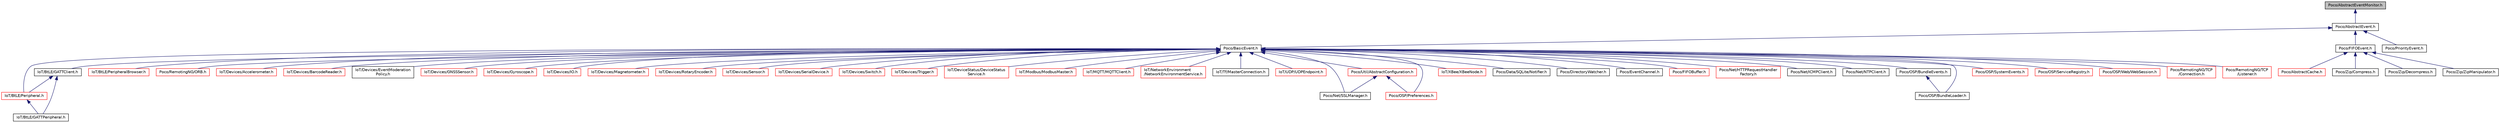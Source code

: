 digraph "Poco/AbstractEventMonitor.h"
{
 // LATEX_PDF_SIZE
  edge [fontname="Helvetica",fontsize="10",labelfontname="Helvetica",labelfontsize="10"];
  node [fontname="Helvetica",fontsize="10",shape=record];
  Node1 [label="Poco/AbstractEventMonitor.h",height=0.2,width=0.4,color="black", fillcolor="grey75", style="filled", fontcolor="black",tooltip=" "];
  Node1 -> Node2 [dir="back",color="midnightblue",fontsize="10",style="solid",fontname="Helvetica"];
  Node2 [label="Poco/AbstractEvent.h",height=0.2,width=0.4,color="black", fillcolor="white", style="filled",URL="$AbstractEvent_8h.html",tooltip=" "];
  Node2 -> Node3 [dir="back",color="midnightblue",fontsize="10",style="solid",fontname="Helvetica"];
  Node3 [label="Poco/BasicEvent.h",height=0.2,width=0.4,color="black", fillcolor="white", style="filled",URL="$BasicEvent_8h.html",tooltip=" "];
  Node3 -> Node4 [dir="back",color="midnightblue",fontsize="10",style="solid",fontname="Helvetica"];
  Node4 [label="IoT/BtLE/GATTClient.h",height=0.2,width=0.4,color="black", fillcolor="white", style="filled",URL="$GATTClient_8h.html",tooltip=" "];
  Node4 -> Node5 [dir="back",color="midnightblue",fontsize="10",style="solid",fontname="Helvetica"];
  Node5 [label="IoT/BtLE/Peripheral.h",height=0.2,width=0.4,color="red", fillcolor="white", style="filled",URL="$Peripheral_8h.html",tooltip=" "];
  Node5 -> Node8 [dir="back",color="midnightblue",fontsize="10",style="solid",fontname="Helvetica"];
  Node8 [label="IoT/BtLE/GATTPeripheral.h",height=0.2,width=0.4,color="black", fillcolor="white", style="filled",URL="$GATTPeripheral_8h.html",tooltip=" "];
  Node4 -> Node8 [dir="back",color="midnightblue",fontsize="10",style="solid",fontname="Helvetica"];
  Node3 -> Node5 [dir="back",color="midnightblue",fontsize="10",style="solid",fontname="Helvetica"];
  Node3 -> Node19 [dir="back",color="midnightblue",fontsize="10",style="solid",fontname="Helvetica"];
  Node19 [label="IoT/BtLE/PeripheralBrowser.h",height=0.2,width=0.4,color="red", fillcolor="white", style="filled",URL="$PeripheralBrowser_8h.html",tooltip=" "];
  Node3 -> Node27 [dir="back",color="midnightblue",fontsize="10",style="solid",fontname="Helvetica"];
  Node27 [label="Poco/RemotingNG/ORB.h",height=0.2,width=0.4,color="red", fillcolor="white", style="filled",URL="$ORB_8h.html",tooltip=" "];
  Node3 -> Node50 [dir="back",color="midnightblue",fontsize="10",style="solid",fontname="Helvetica"];
  Node50 [label="IoT/Devices/Accelerometer.h",height=0.2,width=0.4,color="red", fillcolor="white", style="filled",URL="$Accelerometer_8h.html",tooltip=" "];
  Node3 -> Node57 [dir="back",color="midnightblue",fontsize="10",style="solid",fontname="Helvetica"];
  Node57 [label="IoT/Devices/BarcodeReader.h",height=0.2,width=0.4,color="red", fillcolor="white", style="filled",URL="$BarcodeReader_8h.html",tooltip=" "];
  Node3 -> Node64 [dir="back",color="midnightblue",fontsize="10",style="solid",fontname="Helvetica"];
  Node64 [label="IoT/Devices/EventModeration\lPolicy.h",height=0.2,width=0.4,color="black", fillcolor="white", style="filled",URL="$EventModerationPolicy_8h.html",tooltip=" "];
  Node3 -> Node65 [dir="back",color="midnightblue",fontsize="10",style="solid",fontname="Helvetica"];
  Node65 [label="IoT/Devices/GNSSSensor.h",height=0.2,width=0.4,color="red", fillcolor="white", style="filled",URL="$GNSSSensor_8h.html",tooltip=" "];
  Node3 -> Node74 [dir="back",color="midnightblue",fontsize="10",style="solid",fontname="Helvetica"];
  Node74 [label="IoT/Devices/Gyroscope.h",height=0.2,width=0.4,color="red", fillcolor="white", style="filled",URL="$Gyroscope_8h.html",tooltip=" "];
  Node3 -> Node81 [dir="back",color="midnightblue",fontsize="10",style="solid",fontname="Helvetica"];
  Node81 [label="IoT/Devices/IO.h",height=0.2,width=0.4,color="red", fillcolor="white", style="filled",URL="$IO_8h.html",tooltip=" "];
  Node3 -> Node86 [dir="back",color="midnightblue",fontsize="10",style="solid",fontname="Helvetica"];
  Node86 [label="IoT/Devices/Magnetometer.h",height=0.2,width=0.4,color="red", fillcolor="white", style="filled",URL="$Magnetometer_8h.html",tooltip=" "];
  Node3 -> Node93 [dir="back",color="midnightblue",fontsize="10",style="solid",fontname="Helvetica"];
  Node93 [label="IoT/Devices/RotaryEncoder.h",height=0.2,width=0.4,color="red", fillcolor="white", style="filled",URL="$RotaryEncoder_8h.html",tooltip=" "];
  Node3 -> Node98 [dir="back",color="midnightblue",fontsize="10",style="solid",fontname="Helvetica"];
  Node98 [label="IoT/Devices/Sensor.h",height=0.2,width=0.4,color="red", fillcolor="white", style="filled",URL="$Sensor_8h.html",tooltip=" "];
  Node3 -> Node103 [dir="back",color="midnightblue",fontsize="10",style="solid",fontname="Helvetica"];
  Node103 [label="IoT/Devices/SerialDevice.h",height=0.2,width=0.4,color="red", fillcolor="white", style="filled",URL="$SerialDevice_8h.html",tooltip=" "];
  Node3 -> Node108 [dir="back",color="midnightblue",fontsize="10",style="solid",fontname="Helvetica"];
  Node108 [label="IoT/Devices/Switch.h",height=0.2,width=0.4,color="red", fillcolor="white", style="filled",URL="$Switch_8h.html",tooltip=" "];
  Node3 -> Node113 [dir="back",color="midnightblue",fontsize="10",style="solid",fontname="Helvetica"];
  Node113 [label="IoT/Devices/Trigger.h",height=0.2,width=0.4,color="red", fillcolor="white", style="filled",URL="$Trigger_8h.html",tooltip=" "];
  Node3 -> Node118 [dir="back",color="midnightblue",fontsize="10",style="solid",fontname="Helvetica"];
  Node118 [label="IoT/DeviceStatus/DeviceStatus\lService.h",height=0.2,width=0.4,color="red", fillcolor="white", style="filled",URL="$DeviceStatusService_8h.html",tooltip=" "];
  Node3 -> Node129 [dir="back",color="midnightblue",fontsize="10",style="solid",fontname="Helvetica"];
  Node129 [label="IoT/Modbus/ModbusMaster.h",height=0.2,width=0.4,color="red", fillcolor="white", style="filled",URL="$ModbusMaster_8h.html",tooltip=" "];
  Node3 -> Node191 [dir="back",color="midnightblue",fontsize="10",style="solid",fontname="Helvetica"];
  Node191 [label="IoT/MQTT/MQTTClient.h",height=0.2,width=0.4,color="red", fillcolor="white", style="filled",URL="$MQTTClient_8h.html",tooltip=" "];
  Node3 -> Node218 [dir="back",color="midnightblue",fontsize="10",style="solid",fontname="Helvetica"];
  Node218 [label="IoT/NetworkEnvironment\l/NetworkEnvironmentService.h",height=0.2,width=0.4,color="red", fillcolor="white", style="filled",URL="$NetworkEnvironmentService_8h.html",tooltip=" "];
  Node3 -> Node228 [dir="back",color="midnightblue",fontsize="10",style="solid",fontname="Helvetica"];
  Node228 [label="IoT/Tf/MasterConnection.h",height=0.2,width=0.4,color="black", fillcolor="white", style="filled",URL="$MasterConnection_8h.html",tooltip=" "];
  Node3 -> Node229 [dir="back",color="midnightblue",fontsize="10",style="solid",fontname="Helvetica"];
  Node229 [label="IoT/UDP/UDPEndpoint.h",height=0.2,width=0.4,color="red", fillcolor="white", style="filled",URL="$UDPEndpoint_8h.html",tooltip=" "];
  Node3 -> Node239 [dir="back",color="midnightblue",fontsize="10",style="solid",fontname="Helvetica"];
  Node239 [label="Poco/Util/AbstractConfiguration.h",height=0.2,width=0.4,color="red", fillcolor="white", style="filled",URL="$AbstractConfiguration_8h.html",tooltip=" "];
  Node239 -> Node276 [dir="back",color="midnightblue",fontsize="10",style="solid",fontname="Helvetica"];
  Node276 [label="Poco/Net/SSLManager.h",height=0.2,width=0.4,color="black", fillcolor="white", style="filled",URL="$SSLManager_8h.html",tooltip=" "];
  Node239 -> Node270 [dir="back",color="midnightblue",fontsize="10",style="solid",fontname="Helvetica"];
  Node270 [label="Poco/OSP/Preferences.h",height=0.2,width=0.4,color="red", fillcolor="white", style="filled",URL="$Preferences_8h.html",tooltip=" "];
  Node3 -> Node285 [dir="back",color="midnightblue",fontsize="10",style="solid",fontname="Helvetica"];
  Node285 [label="IoT/XBee/XBeeNode.h",height=0.2,width=0.4,color="red", fillcolor="white", style="filled",URL="$XBeeNode_8h.html",tooltip=" "];
  Node3 -> Node323 [dir="back",color="midnightblue",fontsize="10",style="solid",fontname="Helvetica"];
  Node323 [label="Poco/Data/SQLite/Notifier.h",height=0.2,width=0.4,color="black", fillcolor="white", style="filled",URL="$Notifier_8h.html",tooltip=" "];
  Node3 -> Node324 [dir="back",color="midnightblue",fontsize="10",style="solid",fontname="Helvetica"];
  Node324 [label="Poco/DirectoryWatcher.h",height=0.2,width=0.4,color="black", fillcolor="white", style="filled",URL="$DirectoryWatcher_8h.html",tooltip=" "];
  Node3 -> Node325 [dir="back",color="midnightblue",fontsize="10",style="solid",fontname="Helvetica"];
  Node325 [label="Poco/EventChannel.h",height=0.2,width=0.4,color="black", fillcolor="white", style="filled",URL="$EventChannel_8h.html",tooltip=" "];
  Node3 -> Node326 [dir="back",color="midnightblue",fontsize="10",style="solid",fontname="Helvetica"];
  Node326 [label="Poco/FIFOBuffer.h",height=0.2,width=0.4,color="red", fillcolor="white", style="filled",URL="$FIFOBuffer_8h.html",tooltip=" "];
  Node3 -> Node370 [dir="back",color="midnightblue",fontsize="10",style="solid",fontname="Helvetica"];
  Node370 [label="Poco/Net/HTTPRequestHandler\lFactory.h",height=0.2,width=0.4,color="red", fillcolor="white", style="filled",URL="$HTTPRequestHandlerFactory_8h.html",tooltip=" "];
  Node3 -> Node372 [dir="back",color="midnightblue",fontsize="10",style="solid",fontname="Helvetica"];
  Node372 [label="Poco/Net/ICMPClient.h",height=0.2,width=0.4,color="black", fillcolor="white", style="filled",URL="$ICMPClient_8h.html",tooltip=" "];
  Node3 -> Node373 [dir="back",color="midnightblue",fontsize="10",style="solid",fontname="Helvetica"];
  Node373 [label="Poco/Net/NTPClient.h",height=0.2,width=0.4,color="black", fillcolor="white", style="filled",URL="$NTPClient_8h.html",tooltip=" "];
  Node3 -> Node276 [dir="back",color="midnightblue",fontsize="10",style="solid",fontname="Helvetica"];
  Node3 -> Node263 [dir="back",color="midnightblue",fontsize="10",style="solid",fontname="Helvetica"];
  Node263 [label="Poco/OSP/BundleEvents.h",height=0.2,width=0.4,color="black", fillcolor="white", style="filled",URL="$BundleEvents_8h.html",tooltip=" "];
  Node263 -> Node247 [dir="back",color="midnightblue",fontsize="10",style="solid",fontname="Helvetica"];
  Node247 [label="Poco/OSP/BundleLoader.h",height=0.2,width=0.4,color="black", fillcolor="white", style="filled",URL="$BundleLoader_8h.html",tooltip=" "];
  Node3 -> Node247 [dir="back",color="midnightblue",fontsize="10",style="solid",fontname="Helvetica"];
  Node3 -> Node265 [dir="back",color="midnightblue",fontsize="10",style="solid",fontname="Helvetica"];
  Node265 [label="Poco/OSP/SystemEvents.h",height=0.2,width=0.4,color="red", fillcolor="white", style="filled",URL="$SystemEvents_8h.html",tooltip=" "];
  Node3 -> Node270 [dir="back",color="midnightblue",fontsize="10",style="solid",fontname="Helvetica"];
  Node3 -> Node374 [dir="back",color="midnightblue",fontsize="10",style="solid",fontname="Helvetica"];
  Node374 [label="Poco/OSP/ServiceRegistry.h",height=0.2,width=0.4,color="red", fillcolor="white", style="filled",URL="$ServiceRegistry_8h.html",tooltip=" "];
  Node3 -> Node253 [dir="back",color="midnightblue",fontsize="10",style="solid",fontname="Helvetica"];
  Node253 [label="Poco/OSP/Web/WebSession.h",height=0.2,width=0.4,color="red", fillcolor="white", style="filled",URL="$WebSession_8h.html",tooltip=" "];
  Node3 -> Node362 [dir="back",color="midnightblue",fontsize="10",style="solid",fontname="Helvetica"];
  Node362 [label="Poco/RemotingNG/TCP\l/Connection.h",height=0.2,width=0.4,color="red", fillcolor="white", style="filled",URL="$Connection_8h.html",tooltip=" "];
  Node3 -> Node346 [dir="back",color="midnightblue",fontsize="10",style="solid",fontname="Helvetica"];
  Node346 [label="Poco/RemotingNG/TCP\l/Listener.h",height=0.2,width=0.4,color="red", fillcolor="white", style="filled",URL="$TCP_2Listener_8h.html",tooltip=" "];
  Node2 -> Node375 [dir="back",color="midnightblue",fontsize="10",style="solid",fontname="Helvetica"];
  Node375 [label="Poco/FIFOEvent.h",height=0.2,width=0.4,color="black", fillcolor="white", style="filled",URL="$FIFOEvent_8h.html",tooltip=" "];
  Node375 -> Node376 [dir="back",color="midnightblue",fontsize="10",style="solid",fontname="Helvetica"];
  Node376 [label="Poco/AbstractCache.h",height=0.2,width=0.4,color="red", fillcolor="white", style="filled",URL="$AbstractCache_8h.html",tooltip=" "];
  Node375 -> Node387 [dir="back",color="midnightblue",fontsize="10",style="solid",fontname="Helvetica"];
  Node387 [label="Poco/Zip/Compress.h",height=0.2,width=0.4,color="black", fillcolor="white", style="filled",URL="$Compress_8h.html",tooltip=" "];
  Node375 -> Node388 [dir="back",color="midnightblue",fontsize="10",style="solid",fontname="Helvetica"];
  Node388 [label="Poco/Zip/Decompress.h",height=0.2,width=0.4,color="black", fillcolor="white", style="filled",URL="$Decompress_8h.html",tooltip=" "];
  Node375 -> Node389 [dir="back",color="midnightblue",fontsize="10",style="solid",fontname="Helvetica"];
  Node389 [label="Poco/Zip/ZipManipulator.h",height=0.2,width=0.4,color="black", fillcolor="white", style="filled",URL="$ZipManipulator_8h.html",tooltip=" "];
  Node2 -> Node390 [dir="back",color="midnightblue",fontsize="10",style="solid",fontname="Helvetica"];
  Node390 [label="Poco/PriorityEvent.h",height=0.2,width=0.4,color="black", fillcolor="white", style="filled",URL="$PriorityEvent_8h.html",tooltip=" "];
}
